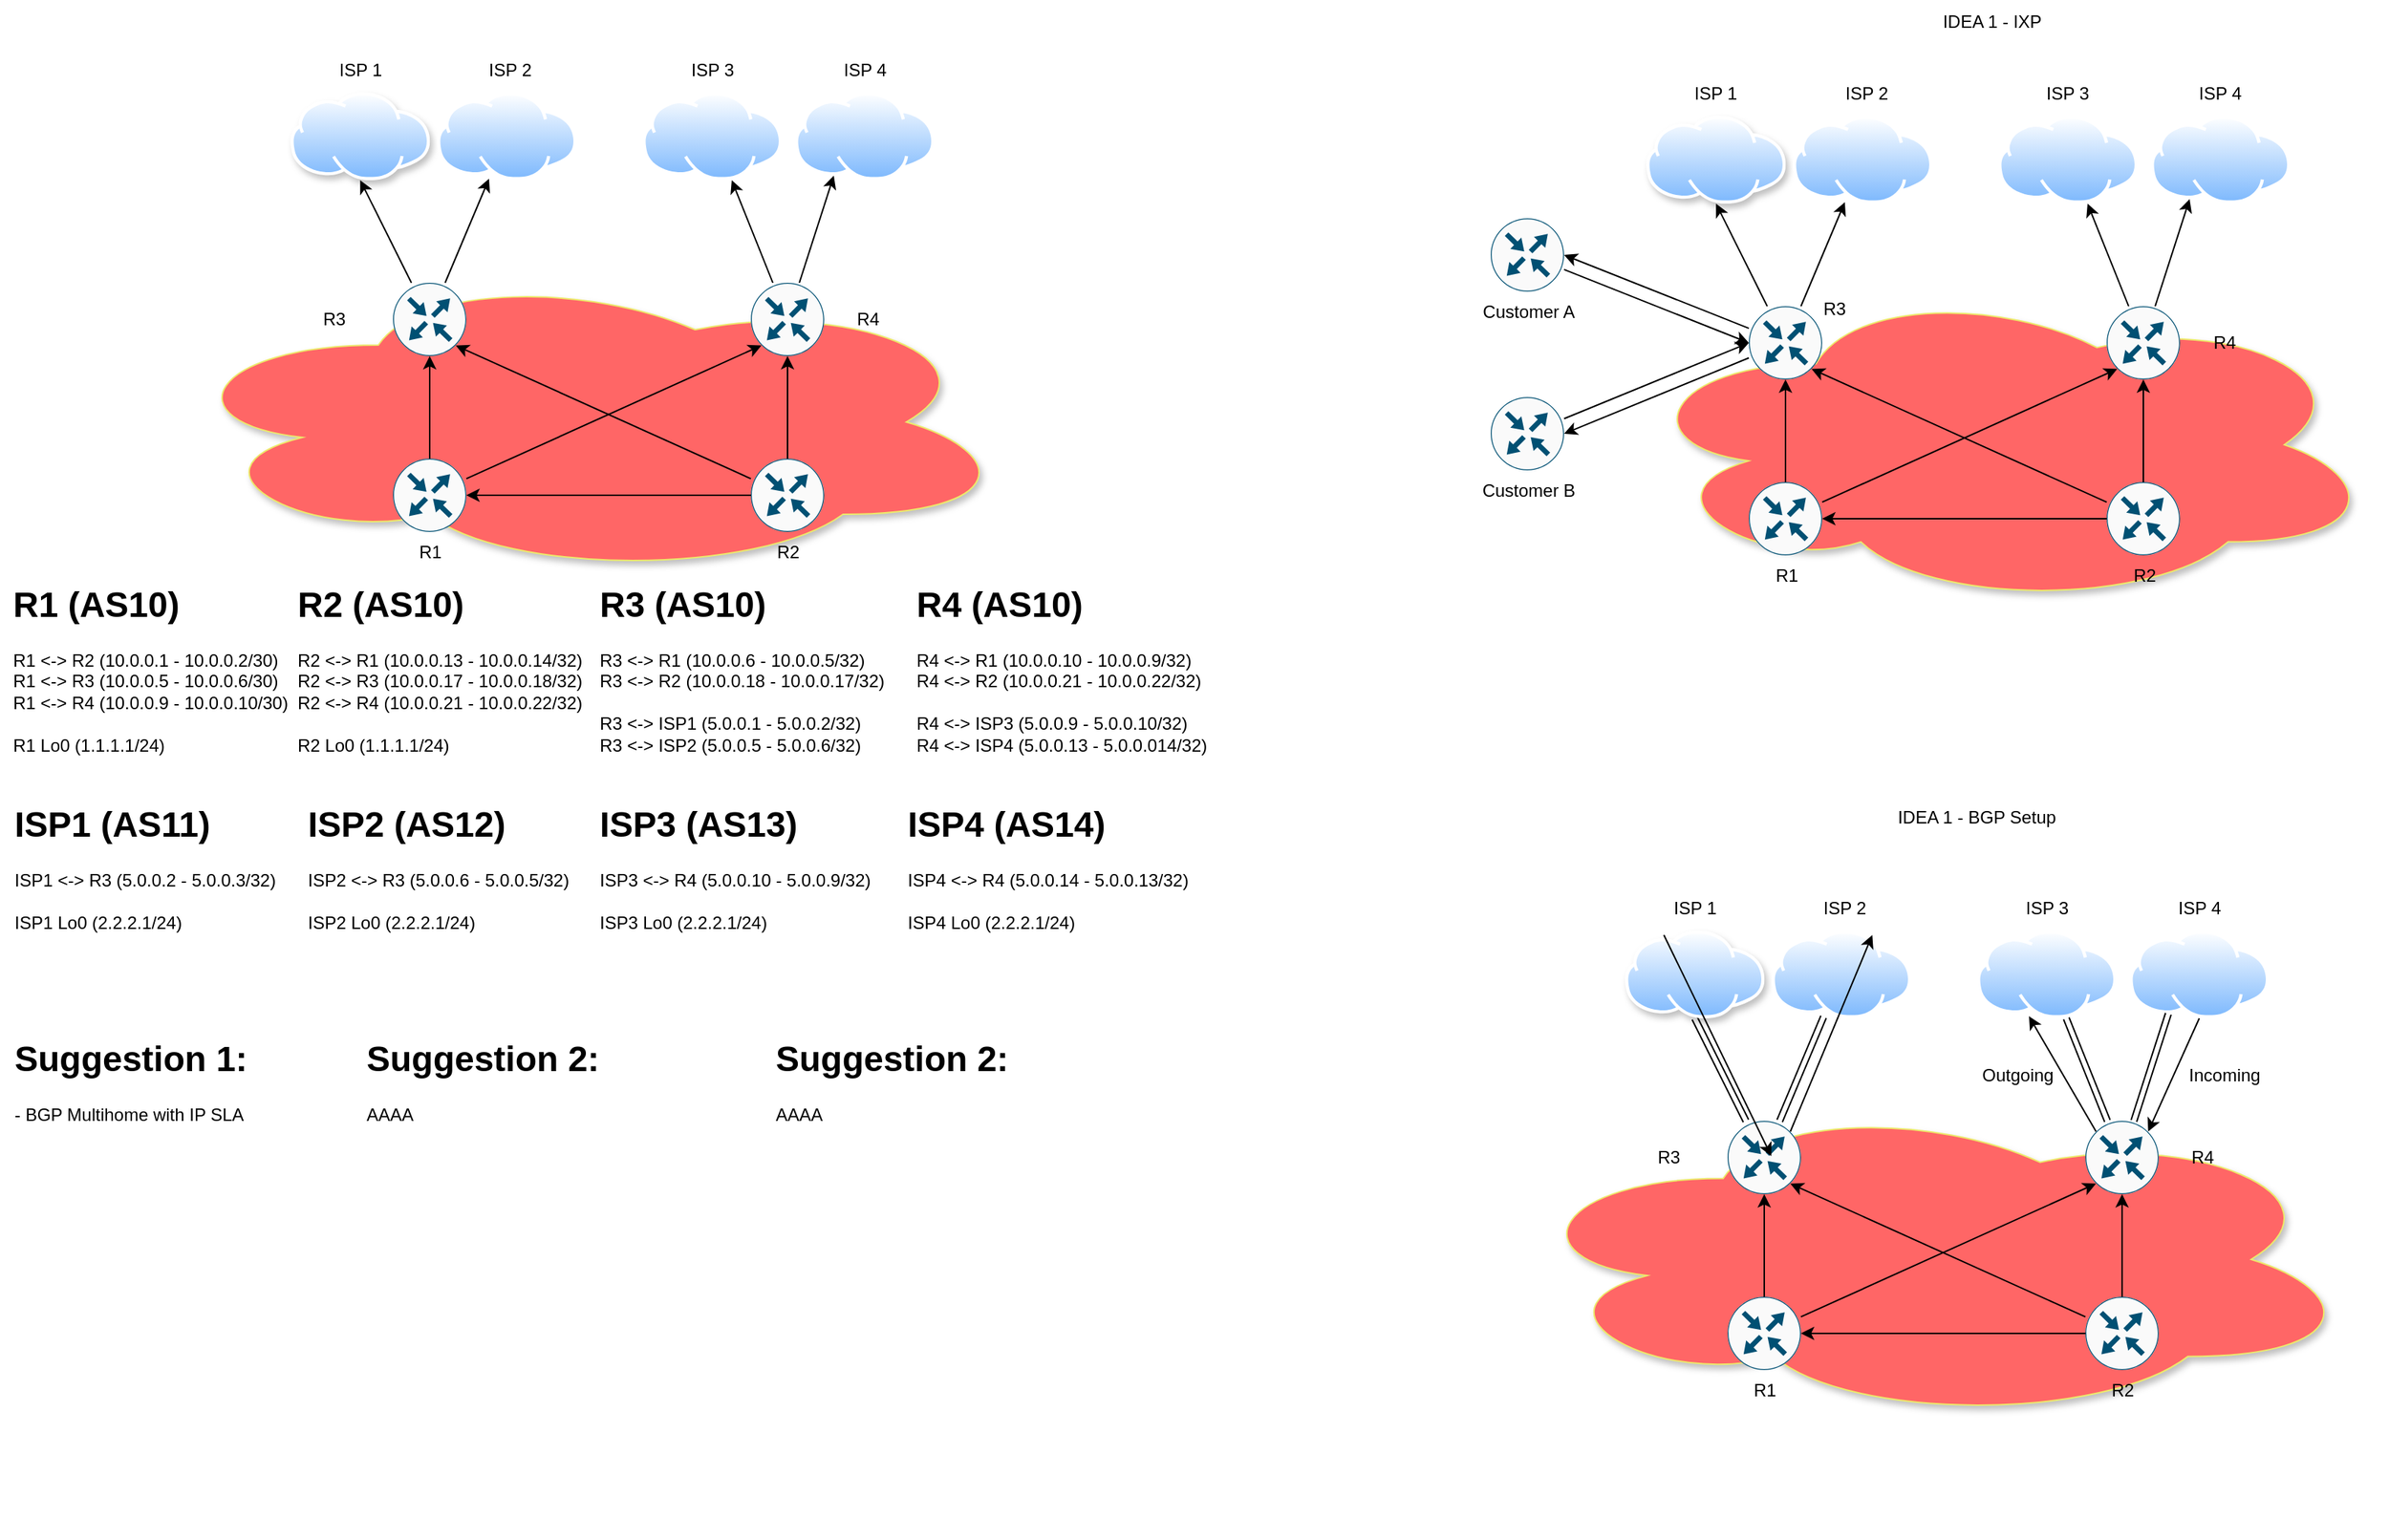 <mxfile>
    <diagram id="SxasbjcM-4UoG9tOeqMN" name="Page-1">
        <mxGraphModel dx="2060" dy="755" grid="0" gridSize="10" guides="1" tooltips="1" connect="1" arrows="1" fold="1" page="1" pageScale="1" pageWidth="827" pageHeight="1169" math="0" shadow="0">
            <root>
                <mxCell id="0"/>
                <mxCell id="1" parent="0"/>
                <mxCell id="90" value="" style="ellipse;shape=cloud;whiteSpace=wrap;html=1;shadow=1;strokeColor=#EDE96B;fillColor=#FF6666;" parent="1" vertex="1">
                    <mxGeometry x="1106.5" y="200" width="511" height="221" as="geometry"/>
                </mxCell>
                <mxCell id="43" value="" style="ellipse;shape=cloud;whiteSpace=wrap;html=1;shadow=1;strokeColor=#EDE96B;fillColor=#FF6666;" parent="1" vertex="1">
                    <mxGeometry x="110" y="190" width="576" height="210" as="geometry"/>
                </mxCell>
                <mxCell id="8" value="" style="edgeStyle=none;html=1;" parent="1" source="2" target="4" edge="1">
                    <mxGeometry relative="1" as="geometry"/>
                </mxCell>
                <mxCell id="11" style="edgeStyle=none;html=1;entryX=0.5;entryY=1;entryDx=0;entryDy=0;" parent="1" source="2" target="3" edge="1">
                    <mxGeometry relative="1" as="geometry"/>
                </mxCell>
                <mxCell id="2" value="" style="sketch=0;points=[[0.5,0,0],[1,0.5,0],[0.5,1,0],[0,0.5,0],[0.145,0.145,0],[0.856,0.145,0],[0.855,0.856,0],[0.145,0.855,0]];verticalLabelPosition=bottom;html=1;verticalAlign=top;aspect=fixed;align=center;pointerEvents=1;shape=mxgraph.cisco19.rect;prIcon=router;fillColor=#FAFAFA;strokeColor=#005073;" parent="1" vertex="1">
                    <mxGeometry x="264" y="200" width="50" height="50" as="geometry"/>
                </mxCell>
                <mxCell id="3" value="" style="aspect=fixed;perimeter=ellipsePerimeter;html=1;align=center;shadow=1;dashed=0;spacingTop=3;image;image=img/lib/active_directory/internet_cloud.svg;fillColor=#1D030B;" parent="1" vertex="1">
                    <mxGeometry x="194" y="70" width="95.24" height="60" as="geometry"/>
                </mxCell>
                <mxCell id="4" value="" style="aspect=fixed;perimeter=ellipsePerimeter;html=1;align=center;shadow=0;dashed=0;spacingTop=3;image;image=img/lib/active_directory/internet_cloud.svg;" parent="1" vertex="1">
                    <mxGeometry x="294" y="70" width="95.24" height="60" as="geometry"/>
                </mxCell>
                <mxCell id="5" value="" style="aspect=fixed;perimeter=ellipsePerimeter;html=1;align=center;shadow=0;dashed=0;spacingTop=3;image;image=img/lib/active_directory/internet_cloud.svg;" parent="1" vertex="1">
                    <mxGeometry x="434" y="70" width="95.24" height="60" as="geometry"/>
                </mxCell>
                <mxCell id="6" value="" style="aspect=fixed;perimeter=ellipsePerimeter;html=1;align=center;shadow=0;dashed=0;spacingTop=3;image;image=img/lib/active_directory/internet_cloud.svg;" parent="1" vertex="1">
                    <mxGeometry x="538" y="70" width="95.24" height="60" as="geometry"/>
                </mxCell>
                <mxCell id="13" style="edgeStyle=none;html=1;entryX=0.64;entryY=1;entryDx=0;entryDy=0;entryPerimeter=0;" parent="1" source="12" target="5" edge="1">
                    <mxGeometry relative="1" as="geometry"/>
                </mxCell>
                <mxCell id="15" style="edgeStyle=none;html=1;entryX=0.25;entryY=1;entryDx=0;entryDy=0;" parent="1" source="12" target="6" edge="1">
                    <mxGeometry relative="1" as="geometry"/>
                </mxCell>
                <mxCell id="12" value="" style="sketch=0;points=[[0.5,0,0],[1,0.5,0],[0.5,1,0],[0,0.5,0],[0.145,0.145,0],[0.856,0.145,0],[0.855,0.856,0],[0.145,0.855,0]];verticalLabelPosition=bottom;html=1;verticalAlign=top;aspect=fixed;align=center;pointerEvents=1;shape=mxgraph.cisco19.rect;prIcon=router;fillColor=#FAFAFA;strokeColor=#005073;" parent="1" vertex="1">
                    <mxGeometry x="508" y="200" width="50" height="50" as="geometry"/>
                </mxCell>
                <mxCell id="21" value="" style="edgeStyle=none;html=1;" parent="1" source="16" target="2" edge="1">
                    <mxGeometry relative="1" as="geometry"/>
                </mxCell>
                <mxCell id="22" style="edgeStyle=none;html=1;entryX=0.145;entryY=0.855;entryDx=0;entryDy=0;entryPerimeter=0;" parent="1" source="16" target="12" edge="1">
                    <mxGeometry relative="1" as="geometry"/>
                </mxCell>
                <mxCell id="16" value="R1" style="sketch=0;points=[[0.5,0,0],[1,0.5,0],[0.5,1,0],[0,0.5,0],[0.145,0.145,0],[0.856,0.145,0],[0.855,0.856,0],[0.145,0.855,0]];verticalLabelPosition=bottom;html=1;verticalAlign=top;aspect=fixed;align=center;pointerEvents=1;shape=mxgraph.cisco19.rect;prIcon=router;fillColor=#FAFAFA;strokeColor=#005073;" parent="1" vertex="1">
                    <mxGeometry x="264" y="320" width="50" height="50" as="geometry"/>
                </mxCell>
                <mxCell id="18" value="" style="edgeStyle=none;html=1;" parent="1" source="17" target="12" edge="1">
                    <mxGeometry relative="1" as="geometry"/>
                </mxCell>
                <mxCell id="19" style="edgeStyle=none;html=1;entryX=1;entryY=0.5;entryDx=0;entryDy=0;entryPerimeter=0;" parent="1" source="17" target="16" edge="1">
                    <mxGeometry relative="1" as="geometry"/>
                </mxCell>
                <mxCell id="20" style="edgeStyle=none;html=1;entryX=0.855;entryY=0.856;entryDx=0;entryDy=0;entryPerimeter=0;" parent="1" source="17" target="2" edge="1">
                    <mxGeometry relative="1" as="geometry"/>
                </mxCell>
                <mxCell id="17" value="R2" style="sketch=0;points=[[0.5,0,0],[1,0.5,0],[0.5,1,0],[0,0.5,0],[0.145,0.145,0],[0.856,0.145,0],[0.855,0.856,0],[0.145,0.855,0]];verticalLabelPosition=bottom;html=1;verticalAlign=top;aspect=fixed;align=center;pointerEvents=1;shape=mxgraph.cisco19.rect;prIcon=router;fillColor=#FAFAFA;strokeColor=#005073;" parent="1" vertex="1">
                    <mxGeometry x="508" y="320" width="50" height="50" as="geometry"/>
                </mxCell>
                <mxCell id="24" value="ISP 1&lt;br&gt;" style="text;html=1;strokeColor=none;fillColor=none;align=center;verticalAlign=middle;whiteSpace=wrap;rounded=0;" parent="1" vertex="1">
                    <mxGeometry x="211.62" y="40" width="60" height="30" as="geometry"/>
                </mxCell>
                <mxCell id="25" value="ISP 2" style="text;html=1;strokeColor=none;fillColor=none;align=center;verticalAlign=middle;whiteSpace=wrap;rounded=0;" parent="1" vertex="1">
                    <mxGeometry x="314" y="40" width="60" height="30" as="geometry"/>
                </mxCell>
                <mxCell id="26" value="ISP 3" style="text;html=1;strokeColor=none;fillColor=none;align=center;verticalAlign=middle;whiteSpace=wrap;rounded=0;" parent="1" vertex="1">
                    <mxGeometry x="451.62" y="40" width="60" height="30" as="geometry"/>
                </mxCell>
                <mxCell id="27" value="ISP 4" style="text;html=1;strokeColor=none;fillColor=none;align=center;verticalAlign=middle;whiteSpace=wrap;rounded=0;" parent="1" vertex="1">
                    <mxGeometry x="555.62" y="40" width="60" height="30" as="geometry"/>
                </mxCell>
                <mxCell id="28" value="&lt;h1&gt;Suggestion 1:&lt;/h1&gt;&lt;div&gt;- BGP Multihome with IP SLA&lt;/div&gt;" style="text;html=1;strokeColor=none;fillColor=none;spacing=5;spacingTop=-20;whiteSpace=wrap;overflow=hidden;rounded=0;shadow=1;" parent="1" vertex="1">
                    <mxGeometry x="0.62" y="710" width="240" height="340" as="geometry"/>
                </mxCell>
                <mxCell id="29" value="&lt;h1&gt;Suggestion 2:&lt;/h1&gt;&lt;p&gt;AAAA&lt;/p&gt;" style="text;html=1;strokeColor=none;fillColor=none;spacing=5;spacingTop=-20;whiteSpace=wrap;overflow=hidden;rounded=0;shadow=1;" parent="1" vertex="1">
                    <mxGeometry x="240.62" y="710" width="279.38" height="280" as="geometry"/>
                </mxCell>
                <mxCell id="30" value="&lt;h1&gt;Suggestion 2:&lt;/h1&gt;&lt;p&gt;AAAA&lt;/p&gt;" style="text;html=1;strokeColor=none;fillColor=none;spacing=5;spacingTop=-20;whiteSpace=wrap;overflow=hidden;rounded=0;shadow=1;" parent="1" vertex="1">
                    <mxGeometry x="520" y="710" width="279.38" height="280" as="geometry"/>
                </mxCell>
                <mxCell id="31" value="&lt;h1&gt;R1 (AS10)&lt;/h1&gt;&lt;div&gt;R1 &amp;lt;-&amp;gt; R2 (10.0.0.1 - 10.0.0.2/30)&lt;/div&gt;&lt;div&gt;R1 &amp;lt;-&amp;gt; R3 (10.0.0.5 - 10.0.0.6/30)&lt;/div&gt;&lt;div&gt;R1 &amp;lt;-&amp;gt; R4 (10.0.0.9 - 10.0.0.10/30)&lt;/div&gt;&lt;div&gt;&lt;br&gt;&lt;/div&gt;&lt;div&gt;R1 Lo0 (1.1.1.1/24)&lt;/div&gt;" style="text;html=1;strokeColor=none;fillColor=none;spacing=5;spacingTop=-20;whiteSpace=wrap;overflow=hidden;rounded=0;shadow=1;" parent="1" vertex="1">
                    <mxGeometry y="400" width="200" height="160" as="geometry"/>
                </mxCell>
                <mxCell id="33" value="R4" style="text;html=1;strokeColor=none;fillColor=none;align=center;verticalAlign=middle;whiteSpace=wrap;rounded=0;" parent="1" vertex="1">
                    <mxGeometry x="558" y="210" width="60" height="30" as="geometry"/>
                </mxCell>
                <mxCell id="34" value="R3" style="text;html=1;strokeColor=none;fillColor=none;align=center;verticalAlign=middle;whiteSpace=wrap;rounded=0;" parent="1" vertex="1">
                    <mxGeometry x="194" y="210" width="60" height="30" as="geometry"/>
                </mxCell>
                <mxCell id="35" value="&lt;h1&gt;R2 (AS10)&lt;/h1&gt;&lt;div&gt;R2 &amp;lt;-&amp;gt; R1 (10.0.0.13 - 10.0.0.14/32)&lt;/div&gt;&lt;div&gt;R2 &amp;lt;-&amp;gt; R3 (10.0.0.17 - 10.0.0.18/32)&lt;/div&gt;&lt;div&gt;R2 &amp;lt;-&amp;gt; R4 (10.0.0.21 - 10.0.0.22/32)&lt;/div&gt;&lt;div&gt;&lt;br&gt;&lt;/div&gt;&lt;div&gt;R2 Lo0 (1.1.1.1/24)&lt;/div&gt;" style="text;html=1;strokeColor=none;fillColor=none;spacing=5;spacingTop=-20;whiteSpace=wrap;overflow=hidden;rounded=0;shadow=1;" parent="1" vertex="1">
                    <mxGeometry x="194" y="400" width="206" height="160" as="geometry"/>
                </mxCell>
                <mxCell id="36" value="&lt;h1&gt;R3 (AS10)&lt;/h1&gt;&lt;div&gt;R3 &amp;lt;-&amp;gt; R1 (10.0.0.6 - 10.0.0.5/32)&lt;/div&gt;&lt;div&gt;R3 &amp;lt;-&amp;gt; R2 (10.0.0.18 - 10.0.0.17/32)&lt;/div&gt;&lt;div&gt;&lt;br&gt;&lt;/div&gt;&lt;div&gt;R3 &amp;lt;-&amp;gt; ISP1 (5.0.0.1 - 5.0.0.2/32)&lt;/div&gt;&lt;div&gt;R3 &amp;lt;-&amp;gt; ISP2 (5.0.0.5 - 5.0.0.6/32)&lt;/div&gt;" style="text;html=1;strokeColor=none;fillColor=none;spacing=5;spacingTop=-20;whiteSpace=wrap;overflow=hidden;rounded=0;shadow=1;" parent="1" vertex="1">
                    <mxGeometry x="400" y="400" width="215.62" height="160" as="geometry"/>
                </mxCell>
                <mxCell id="37" value="&lt;h1&gt;R4 (AS10)&lt;/h1&gt;&lt;div&gt;R4 &amp;lt;-&amp;gt; R1 (10.0.0.10 - 10.0.0.9/32)&lt;/div&gt;&lt;div&gt;R4 &amp;lt;-&amp;gt; R2 (10.0.0.21 - 10.0.0.22/32)&lt;/div&gt;&lt;div&gt;&lt;br&gt;&lt;/div&gt;&lt;div&gt;R4 &amp;lt;-&amp;gt; ISP3 (5.0.0.9 - 5.0.0.10/32)&lt;/div&gt;&lt;div&gt;R4 &amp;lt;-&amp;gt; ISP4 (5.0.0.13 - 5.0.0.014/32)&lt;/div&gt;&lt;div&gt;&lt;br&gt;&lt;/div&gt;" style="text;html=1;strokeColor=none;fillColor=none;spacing=5;spacingTop=-20;whiteSpace=wrap;overflow=hidden;rounded=0;shadow=1;" parent="1" vertex="1">
                    <mxGeometry x="615.62" y="400" width="214.38" height="160" as="geometry"/>
                </mxCell>
                <mxCell id="38" value="&lt;h1&gt;ISP1 (AS11)&lt;/h1&gt;&lt;div&gt;ISP1 &amp;lt;-&amp;gt; R3 (5.0.0.2 - 5.0.0.3/32)&lt;/div&gt;&lt;div&gt;&lt;br&gt;&lt;/div&gt;&lt;div&gt;ISP1 Lo0 (2.2.2.1/24)&lt;/div&gt;" style="text;html=1;strokeColor=none;fillColor=none;spacing=5;spacingTop=-20;whiteSpace=wrap;overflow=hidden;rounded=0;shadow=1;" parent="1" vertex="1">
                    <mxGeometry x="0.62" y="550" width="200" height="160" as="geometry"/>
                </mxCell>
                <mxCell id="39" value="&lt;h1&gt;ISP2 (AS12)&lt;/h1&gt;&lt;div&gt;ISP2 &amp;lt;-&amp;gt; R3 (5.0.0.6 - 5.0.0.5/32)&lt;/div&gt;&lt;div&gt;&lt;br&gt;&lt;/div&gt;&lt;div&gt;ISP2 Lo0 (2.2.2.1/24)&lt;/div&gt;" style="text;html=1;strokeColor=none;fillColor=none;spacing=5;spacingTop=-20;whiteSpace=wrap;overflow=hidden;rounded=0;shadow=1;" parent="1" vertex="1">
                    <mxGeometry x="200.62" y="550" width="200" height="160" as="geometry"/>
                </mxCell>
                <mxCell id="40" value="&lt;h1&gt;ISP3 (AS13)&lt;/h1&gt;&lt;div&gt;ISP3 &amp;lt;-&amp;gt; R4 (5.0.0.10 - 5.0.0.9/32)&lt;/div&gt;&lt;div&gt;&lt;br&gt;&lt;/div&gt;&lt;div&gt;ISP3 Lo0 (2.2.2.1/24)&lt;/div&gt;" style="text;html=1;strokeColor=none;fillColor=none;spacing=5;spacingTop=-20;whiteSpace=wrap;overflow=hidden;rounded=0;shadow=1;" parent="1" vertex="1">
                    <mxGeometry x="400" y="550" width="200" height="160" as="geometry"/>
                </mxCell>
                <mxCell id="41" value="&lt;h1&gt;ISP4 (AS14)&lt;/h1&gt;&lt;div&gt;ISP4 &amp;lt;-&amp;gt; R4 (5.0.0.14 - 5.0.0.13/32)&lt;/div&gt;&lt;div&gt;&lt;br&gt;&lt;/div&gt;&lt;div&gt;ISP4 Lo0 (2.2.2.1/24)&lt;/div&gt;" style="text;html=1;strokeColor=none;fillColor=none;spacing=5;spacingTop=-20;whiteSpace=wrap;overflow=hidden;rounded=0;shadow=1;" parent="1" vertex="1">
                    <mxGeometry x="610" y="550" width="200" height="160" as="geometry"/>
                </mxCell>
                <mxCell id="67" value="" style="edgeStyle=none;html=1;" parent="1" source="69" target="71" edge="1">
                    <mxGeometry relative="1" as="geometry"/>
                </mxCell>
                <mxCell id="68" style="edgeStyle=none;html=1;entryX=0.5;entryY=1;entryDx=0;entryDy=0;" parent="1" source="69" target="70" edge="1">
                    <mxGeometry relative="1" as="geometry"/>
                </mxCell>
                <mxCell id="117" style="edgeStyle=none;html=1;entryX=1;entryY=0.5;entryDx=0;entryDy=0;entryPerimeter=0;" parent="1" source="69" target="115" edge="1">
                    <mxGeometry relative="1" as="geometry"/>
                </mxCell>
                <mxCell id="118" style="edgeStyle=none;html=1;entryX=1;entryY=0.5;entryDx=0;entryDy=0;entryPerimeter=0;" parent="1" source="69" target="116" edge="1">
                    <mxGeometry relative="1" as="geometry"/>
                </mxCell>
                <mxCell id="69" value="" style="sketch=0;points=[[0.5,0,0],[1,0.5,0],[0.5,1,0],[0,0.5,0],[0.145,0.145,0],[0.856,0.145,0],[0.855,0.856,0],[0.145,0.855,0]];verticalLabelPosition=bottom;html=1;verticalAlign=top;aspect=fixed;align=center;pointerEvents=1;shape=mxgraph.cisco19.rect;prIcon=router;fillColor=#FAFAFA;strokeColor=#005073;" parent="1" vertex="1">
                    <mxGeometry x="1188.5" y="216" width="50" height="50" as="geometry"/>
                </mxCell>
                <mxCell id="70" value="" style="aspect=fixed;perimeter=ellipsePerimeter;html=1;align=center;shadow=1;dashed=0;spacingTop=3;image;image=img/lib/active_directory/internet_cloud.svg;fillColor=#1D030B;" parent="1" vertex="1">
                    <mxGeometry x="1118.5" y="86" width="95.24" height="60" as="geometry"/>
                </mxCell>
                <mxCell id="71" value="" style="aspect=fixed;perimeter=ellipsePerimeter;html=1;align=center;shadow=0;dashed=0;spacingTop=3;image;image=img/lib/active_directory/internet_cloud.svg;" parent="1" vertex="1">
                    <mxGeometry x="1218.5" y="86" width="95.24" height="60" as="geometry"/>
                </mxCell>
                <mxCell id="72" value="" style="aspect=fixed;perimeter=ellipsePerimeter;html=1;align=center;shadow=0;dashed=0;spacingTop=3;image;image=img/lib/active_directory/internet_cloud.svg;" parent="1" vertex="1">
                    <mxGeometry x="1358.5" y="86" width="95.24" height="60" as="geometry"/>
                </mxCell>
                <mxCell id="73" value="" style="aspect=fixed;perimeter=ellipsePerimeter;html=1;align=center;shadow=0;dashed=0;spacingTop=3;image;image=img/lib/active_directory/internet_cloud.svg;" parent="1" vertex="1">
                    <mxGeometry x="1462.5" y="86" width="95.24" height="60" as="geometry"/>
                </mxCell>
                <mxCell id="74" style="edgeStyle=none;html=1;entryX=0.64;entryY=1;entryDx=0;entryDy=0;entryPerimeter=0;" parent="1" source="76" target="72" edge="1">
                    <mxGeometry relative="1" as="geometry"/>
                </mxCell>
                <mxCell id="75" style="edgeStyle=none;html=1;entryX=0.25;entryY=1;entryDx=0;entryDy=0;" parent="1" source="76" target="73" edge="1">
                    <mxGeometry relative="1" as="geometry"/>
                </mxCell>
                <mxCell id="76" value="" style="sketch=0;points=[[0.5,0,0],[1,0.5,0],[0.5,1,0],[0,0.5,0],[0.145,0.145,0],[0.856,0.145,0],[0.855,0.856,0],[0.145,0.855,0]];verticalLabelPosition=bottom;html=1;verticalAlign=top;aspect=fixed;align=center;pointerEvents=1;shape=mxgraph.cisco19.rect;prIcon=router;fillColor=#FAFAFA;strokeColor=#005073;" parent="1" vertex="1">
                    <mxGeometry x="1432.5" y="216" width="50" height="50" as="geometry"/>
                </mxCell>
                <mxCell id="77" value="" style="edgeStyle=none;html=1;" parent="1" source="79" target="69" edge="1">
                    <mxGeometry relative="1" as="geometry"/>
                </mxCell>
                <mxCell id="78" style="edgeStyle=none;html=1;entryX=0.145;entryY=0.855;entryDx=0;entryDy=0;entryPerimeter=0;" parent="1" source="79" target="76" edge="1">
                    <mxGeometry relative="1" as="geometry"/>
                </mxCell>
                <mxCell id="79" value="R1" style="sketch=0;points=[[0.5,0,0],[1,0.5,0],[0.5,1,0],[0,0.5,0],[0.145,0.145,0],[0.856,0.145,0],[0.855,0.856,0],[0.145,0.855,0]];verticalLabelPosition=bottom;html=1;verticalAlign=top;aspect=fixed;align=center;pointerEvents=1;shape=mxgraph.cisco19.rect;prIcon=router;fillColor=#FAFAFA;strokeColor=#005073;" parent="1" vertex="1">
                    <mxGeometry x="1188.5" y="336" width="50" height="50" as="geometry"/>
                </mxCell>
                <mxCell id="80" value="" style="edgeStyle=none;html=1;" parent="1" source="83" target="76" edge="1">
                    <mxGeometry relative="1" as="geometry"/>
                </mxCell>
                <mxCell id="81" style="edgeStyle=none;html=1;entryX=1;entryY=0.5;entryDx=0;entryDy=0;entryPerimeter=0;" parent="1" source="83" target="79" edge="1">
                    <mxGeometry relative="1" as="geometry"/>
                </mxCell>
                <mxCell id="82" style="edgeStyle=none;html=1;entryX=0.855;entryY=0.856;entryDx=0;entryDy=0;entryPerimeter=0;" parent="1" source="83" target="69" edge="1">
                    <mxGeometry relative="1" as="geometry"/>
                </mxCell>
                <mxCell id="83" value="R2" style="sketch=0;points=[[0.5,0,0],[1,0.5,0],[0.5,1,0],[0,0.5,0],[0.145,0.145,0],[0.856,0.145,0],[0.855,0.856,0],[0.145,0.855,0]];verticalLabelPosition=bottom;html=1;verticalAlign=top;aspect=fixed;align=center;pointerEvents=1;shape=mxgraph.cisco19.rect;prIcon=router;fillColor=#FAFAFA;strokeColor=#005073;" parent="1" vertex="1">
                    <mxGeometry x="1432.5" y="336" width="50" height="50" as="geometry"/>
                </mxCell>
                <mxCell id="84" value="ISP 1&lt;br&gt;" style="text;html=1;strokeColor=none;fillColor=none;align=center;verticalAlign=middle;whiteSpace=wrap;rounded=0;" parent="1" vertex="1">
                    <mxGeometry x="1136.12" y="56" width="60" height="30" as="geometry"/>
                </mxCell>
                <mxCell id="85" value="ISP 2" style="text;html=1;strokeColor=none;fillColor=none;align=center;verticalAlign=middle;whiteSpace=wrap;rounded=0;" parent="1" vertex="1">
                    <mxGeometry x="1238.5" y="56" width="60" height="30" as="geometry"/>
                </mxCell>
                <mxCell id="86" value="ISP 3" style="text;html=1;strokeColor=none;fillColor=none;align=center;verticalAlign=middle;whiteSpace=wrap;rounded=0;" parent="1" vertex="1">
                    <mxGeometry x="1376.12" y="56" width="60" height="30" as="geometry"/>
                </mxCell>
                <mxCell id="87" value="ISP 4" style="text;html=1;strokeColor=none;fillColor=none;align=center;verticalAlign=middle;whiteSpace=wrap;rounded=0;" parent="1" vertex="1">
                    <mxGeometry x="1480.12" y="56" width="60" height="30" as="geometry"/>
                </mxCell>
                <mxCell id="88" value="R4" style="text;html=1;strokeColor=none;fillColor=none;align=center;verticalAlign=middle;whiteSpace=wrap;rounded=0;" parent="1" vertex="1">
                    <mxGeometry x="1482.5" y="226" width="60" height="30" as="geometry"/>
                </mxCell>
                <mxCell id="89" value="R3" style="text;html=1;strokeColor=none;fillColor=none;align=center;verticalAlign=middle;whiteSpace=wrap;rounded=0;" parent="1" vertex="1">
                    <mxGeometry x="1217.12" y="203" width="60" height="30" as="geometry"/>
                </mxCell>
                <mxCell id="91" value="" style="ellipse;shape=cloud;whiteSpace=wrap;html=1;shadow=1;strokeColor=#EDE96B;fillColor=#FF6666;" parent="1" vertex="1">
                    <mxGeometry x="1027" y="756" width="576" height="221" as="geometry"/>
                </mxCell>
                <mxCell id="92" value="" style="edgeStyle=none;html=1;shape=link;" parent="1" source="94" target="96" edge="1">
                    <mxGeometry relative="1" as="geometry"/>
                </mxCell>
                <mxCell id="93" style="edgeStyle=none;html=1;entryX=0.5;entryY=1;entryDx=0;entryDy=0;shape=link;" parent="1" source="94" target="95" edge="1">
                    <mxGeometry relative="1" as="geometry"/>
                </mxCell>
                <mxCell id="94" value="" style="sketch=0;points=[[0.5,0,0],[1,0.5,0],[0.5,1,0],[0,0.5,0],[0.145,0.145,0],[0.856,0.145,0],[0.855,0.856,0],[0.145,0.855,0]];verticalLabelPosition=bottom;html=1;verticalAlign=top;aspect=fixed;align=center;pointerEvents=1;shape=mxgraph.cisco19.rect;prIcon=router;fillColor=#FAFAFA;strokeColor=#005073;" parent="1" vertex="1">
                    <mxGeometry x="1174" y="772" width="50" height="50" as="geometry"/>
                </mxCell>
                <mxCell id="95" value="" style="aspect=fixed;perimeter=ellipsePerimeter;html=1;align=center;shadow=1;dashed=0;spacingTop=3;image;image=img/lib/active_directory/internet_cloud.svg;fillColor=#1D030B;" parent="1" vertex="1">
                    <mxGeometry x="1104" y="642" width="95.24" height="60" as="geometry"/>
                </mxCell>
                <mxCell id="96" value="" style="aspect=fixed;perimeter=ellipsePerimeter;html=1;align=center;shadow=0;dashed=0;spacingTop=3;image;image=img/lib/active_directory/internet_cloud.svg;" parent="1" vertex="1">
                    <mxGeometry x="1204" y="642" width="95.24" height="60" as="geometry"/>
                </mxCell>
                <mxCell id="97" value="" style="aspect=fixed;perimeter=ellipsePerimeter;html=1;align=center;shadow=0;dashed=0;spacingTop=3;image;image=img/lib/active_directory/internet_cloud.svg;" parent="1" vertex="1">
                    <mxGeometry x="1344" y="642" width="95.24" height="60" as="geometry"/>
                </mxCell>
                <mxCell id="124" style="edgeStyle=none;html=1;exitX=0.5;exitY=1;exitDx=0;exitDy=0;entryX=0.856;entryY=0.145;entryDx=0;entryDy=0;entryPerimeter=0;" parent="1" source="98" target="101" edge="1">
                    <mxGeometry relative="1" as="geometry"/>
                </mxCell>
                <mxCell id="98" value="" style="aspect=fixed;perimeter=ellipsePerimeter;html=1;align=center;shadow=0;dashed=0;spacingTop=3;image;image=img/lib/active_directory/internet_cloud.svg;" parent="1" vertex="1">
                    <mxGeometry x="1448" y="642" width="95.24" height="60" as="geometry"/>
                </mxCell>
                <mxCell id="99" style="edgeStyle=none;html=1;entryX=0.64;entryY=1;entryDx=0;entryDy=0;entryPerimeter=0;shape=link;" parent="1" source="101" target="97" edge="1">
                    <mxGeometry relative="1" as="geometry"/>
                </mxCell>
                <mxCell id="100" style="edgeStyle=none;html=1;entryX=0.25;entryY=1;entryDx=0;entryDy=0;shape=link;" parent="1" source="101" target="98" edge="1">
                    <mxGeometry relative="1" as="geometry"/>
                </mxCell>
                <mxCell id="123" style="edgeStyle=none;html=1;exitX=0.145;exitY=0.145;exitDx=0;exitDy=0;exitPerimeter=0;entryX=0.373;entryY=0.976;entryDx=0;entryDy=0;entryPerimeter=0;" parent="1" source="101" target="97" edge="1">
                    <mxGeometry relative="1" as="geometry"/>
                </mxCell>
                <mxCell id="101" value="" style="sketch=0;points=[[0.5,0,0],[1,0.5,0],[0.5,1,0],[0,0.5,0],[0.145,0.145,0],[0.856,0.145,0],[0.855,0.856,0],[0.145,0.855,0]];verticalLabelPosition=bottom;html=1;verticalAlign=top;aspect=fixed;align=center;pointerEvents=1;shape=mxgraph.cisco19.rect;prIcon=router;fillColor=#FAFAFA;strokeColor=#005073;" parent="1" vertex="1">
                    <mxGeometry x="1418" y="772" width="50" height="50" as="geometry"/>
                </mxCell>
                <mxCell id="102" value="" style="edgeStyle=none;html=1;" parent="1" source="104" target="94" edge="1">
                    <mxGeometry relative="1" as="geometry"/>
                </mxCell>
                <mxCell id="103" style="edgeStyle=none;html=1;entryX=0.145;entryY=0.855;entryDx=0;entryDy=0;entryPerimeter=0;" parent="1" source="104" target="101" edge="1">
                    <mxGeometry relative="1" as="geometry"/>
                </mxCell>
                <mxCell id="104" value="R1" style="sketch=0;points=[[0.5,0,0],[1,0.5,0],[0.5,1,0],[0,0.5,0],[0.145,0.145,0],[0.856,0.145,0],[0.855,0.856,0],[0.145,0.855,0]];verticalLabelPosition=bottom;html=1;verticalAlign=top;aspect=fixed;align=center;pointerEvents=1;shape=mxgraph.cisco19.rect;prIcon=router;fillColor=#FAFAFA;strokeColor=#005073;" parent="1" vertex="1">
                    <mxGeometry x="1174" y="892" width="50" height="50" as="geometry"/>
                </mxCell>
                <mxCell id="105" value="" style="edgeStyle=none;html=1;" parent="1" source="108" target="101" edge="1">
                    <mxGeometry relative="1" as="geometry"/>
                </mxCell>
                <mxCell id="106" style="edgeStyle=none;html=1;entryX=1;entryY=0.5;entryDx=0;entryDy=0;entryPerimeter=0;" parent="1" source="108" target="104" edge="1">
                    <mxGeometry relative="1" as="geometry"/>
                </mxCell>
                <mxCell id="107" style="edgeStyle=none;html=1;entryX=0.855;entryY=0.856;entryDx=0;entryDy=0;entryPerimeter=0;" parent="1" source="108" target="94" edge="1">
                    <mxGeometry relative="1" as="geometry"/>
                </mxCell>
                <mxCell id="108" value="R2" style="sketch=0;points=[[0.5,0,0],[1,0.5,0],[0.5,1,0],[0,0.5,0],[0.145,0.145,0],[0.856,0.145,0],[0.855,0.856,0],[0.145,0.855,0]];verticalLabelPosition=bottom;html=1;verticalAlign=top;aspect=fixed;align=center;pointerEvents=1;shape=mxgraph.cisco19.rect;prIcon=router;fillColor=#FAFAFA;strokeColor=#005073;" parent="1" vertex="1">
                    <mxGeometry x="1418" y="892" width="50" height="50" as="geometry"/>
                </mxCell>
                <mxCell id="109" value="ISP 1&lt;br&gt;" style="text;html=1;strokeColor=none;fillColor=none;align=center;verticalAlign=middle;whiteSpace=wrap;rounded=0;" parent="1" vertex="1">
                    <mxGeometry x="1121.62" y="612" width="60" height="30" as="geometry"/>
                </mxCell>
                <mxCell id="110" value="ISP 2" style="text;html=1;strokeColor=none;fillColor=none;align=center;verticalAlign=middle;whiteSpace=wrap;rounded=0;" parent="1" vertex="1">
                    <mxGeometry x="1224" y="612" width="60" height="30" as="geometry"/>
                </mxCell>
                <mxCell id="111" value="ISP 3" style="text;html=1;strokeColor=none;fillColor=none;align=center;verticalAlign=middle;whiteSpace=wrap;rounded=0;" parent="1" vertex="1">
                    <mxGeometry x="1361.62" y="612" width="60" height="30" as="geometry"/>
                </mxCell>
                <mxCell id="112" value="ISP 4" style="text;html=1;strokeColor=none;fillColor=none;align=center;verticalAlign=middle;whiteSpace=wrap;rounded=0;" parent="1" vertex="1">
                    <mxGeometry x="1465.62" y="612" width="60" height="30" as="geometry"/>
                </mxCell>
                <mxCell id="113" value="R4" style="text;html=1;strokeColor=none;fillColor=none;align=center;verticalAlign=middle;whiteSpace=wrap;rounded=0;" parent="1" vertex="1">
                    <mxGeometry x="1468" y="782" width="60" height="30" as="geometry"/>
                </mxCell>
                <mxCell id="114" value="R3" style="text;html=1;strokeColor=none;fillColor=none;align=center;verticalAlign=middle;whiteSpace=wrap;rounded=0;" parent="1" vertex="1">
                    <mxGeometry x="1104" y="782" width="60" height="30" as="geometry"/>
                </mxCell>
                <mxCell id="120" style="edgeStyle=none;html=1;entryX=0;entryY=0.5;entryDx=0;entryDy=0;entryPerimeter=0;" parent="1" source="115" target="69" edge="1">
                    <mxGeometry relative="1" as="geometry"/>
                </mxCell>
                <mxCell id="115" value="Customer A" style="sketch=0;points=[[0.5,0,0],[1,0.5,0],[0.5,1,0],[0,0.5,0],[0.145,0.145,0],[0.856,0.145,0],[0.855,0.856,0],[0.145,0.855,0]];verticalLabelPosition=bottom;html=1;verticalAlign=top;aspect=fixed;align=center;pointerEvents=1;shape=mxgraph.cisco19.rect;prIcon=router;fillColor=#FAFAFA;strokeColor=#005073;" parent="1" vertex="1">
                    <mxGeometry x="1012.5" y="156" width="50" height="50" as="geometry"/>
                </mxCell>
                <mxCell id="119" style="edgeStyle=none;html=1;entryX=0;entryY=0.5;entryDx=0;entryDy=0;entryPerimeter=0;" parent="1" source="116" target="69" edge="1">
                    <mxGeometry relative="1" as="geometry"/>
                </mxCell>
                <mxCell id="116" value="Customer B" style="sketch=0;points=[[0.5,0,0],[1,0.5,0],[0.5,1,0],[0,0.5,0],[0.145,0.145,0],[0.856,0.145,0],[0.855,0.856,0],[0.145,0.855,0]];verticalLabelPosition=bottom;html=1;verticalAlign=top;aspect=fixed;align=center;pointerEvents=1;shape=mxgraph.cisco19.rect;prIcon=router;fillColor=#FAFAFA;strokeColor=#005073;" parent="1" vertex="1">
                    <mxGeometry x="1012.5" y="278" width="50" height="50" as="geometry"/>
                </mxCell>
                <mxCell id="127" value="Outgoing" style="text;html=1;strokeColor=none;fillColor=none;align=center;verticalAlign=middle;whiteSpace=wrap;rounded=0;" parent="1" vertex="1">
                    <mxGeometry x="1342.24" y="726" width="60" height="30" as="geometry"/>
                </mxCell>
                <mxCell id="128" value="Incoming" style="text;html=1;strokeColor=none;fillColor=none;align=center;verticalAlign=middle;whiteSpace=wrap;rounded=0;" parent="1" vertex="1">
                    <mxGeometry x="1483.24" y="726" width="60" height="30" as="geometry"/>
                </mxCell>
                <mxCell id="129" style="edgeStyle=none;html=1;exitX=0.25;exitY=0;exitDx=0;exitDy=0;entryX=0.596;entryY=0.48;entryDx=0;entryDy=0;entryPerimeter=0;fillColor=light-dark(transparent,#FF0C0C);strokeColor=light-dark(#000000,#FF0F07);" parent="1" source="95" target="94" edge="1">
                    <mxGeometry relative="1" as="geometry"/>
                </mxCell>
                <mxCell id="131" style="edgeStyle=none;html=1;exitX=0.856;exitY=0.145;exitDx=0;exitDy=0;exitPerimeter=0;entryX=0.75;entryY=0;entryDx=0;entryDy=0;strokeColor=light-dark(#000000,#FF0000);" parent="1" source="94" target="96" edge="1">
                    <mxGeometry relative="1" as="geometry"/>
                </mxCell>
                <mxCell id="132" value="IDEA 1 - IXP" style="text;html=1;align=center;verticalAlign=middle;whiteSpace=wrap;rounded=0;" vertex="1" parent="1">
                    <mxGeometry x="1290.74" y="7" width="127.26" height="30" as="geometry"/>
                </mxCell>
                <mxCell id="133" value="IDEA 1 - BGP Setup" style="text;html=1;align=center;verticalAlign=middle;whiteSpace=wrap;rounded=0;" vertex="1" parent="1">
                    <mxGeometry x="1262.61" y="550" width="162.26" height="30" as="geometry"/>
                </mxCell>
            </root>
        </mxGraphModel>
    </diagram>
</mxfile>